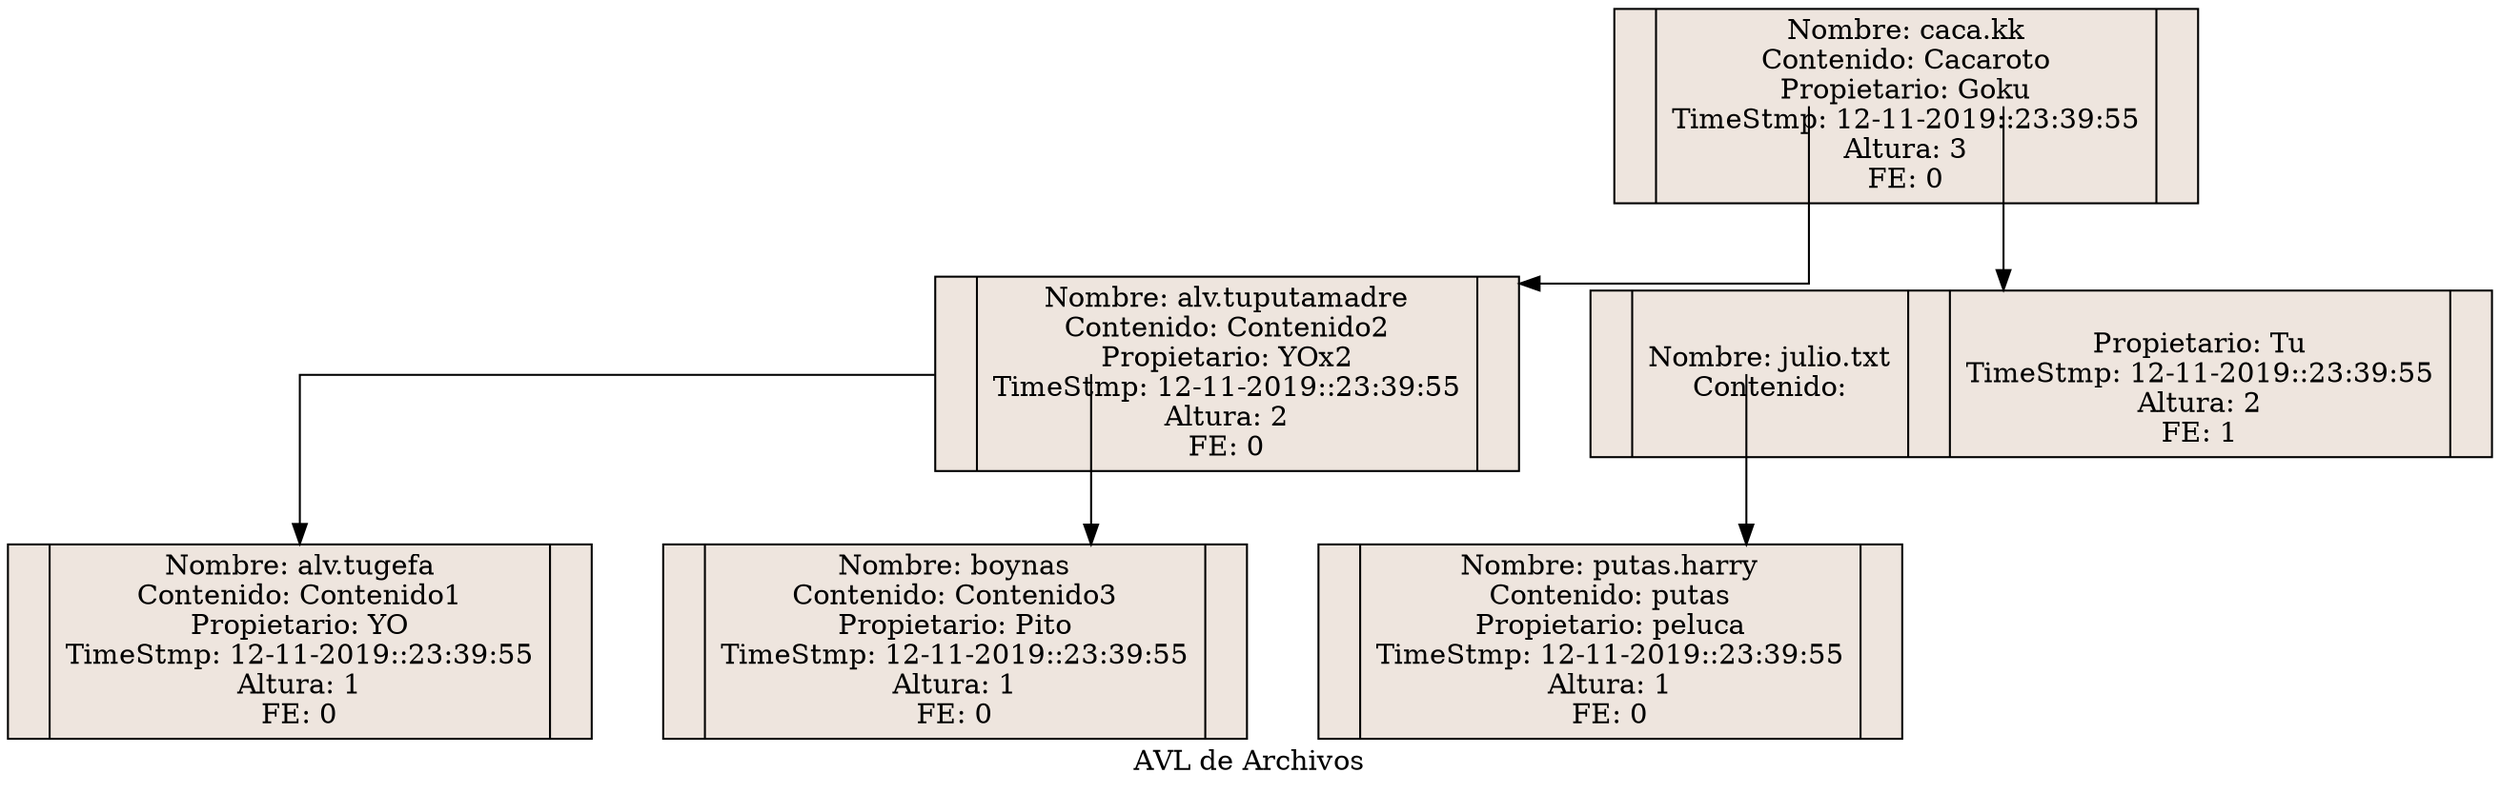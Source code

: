 digraph avl {

	graph[splines=ortho, nodesep=0.5];

	node[shape=record, style=filled, fillcolor=seashell2];

	1289696681[label="<C0>|Nombre: caca.kk\nContenido: Cacaroto\nPropietario: Goku\nTimeStmp: 12-11-2019::23:39:55\nAltura: 3\nFE: 0|<C1>"];
	1285044316[label="<C0>|Nombre: alv.tuputamadre\nContenido: Contenido2\nPropietario: YOx2\nTimeStmp: 12-11-2019::23:39:55\nAltura: 2\nFE: 0|<C1>"];
	1607460018[label="<C0>|Nombre: alv.tugefa\nContenido: Contenido1\nPropietario: YO\nTimeStmp: 12-11-2019::23:39:55\nAltura: 1\nFE: 0|<C1>"];
	1811075214[label="<C0>|Nombre: boynas\nContenido: Contenido3\nPropietario: Pito\nTimeStmp: 12-11-2019::23:39:55\nAltura: 1\nFE: 0|<C1>"];
	1588970020[label="<C0>|Nombre: julio.txt\nContenido: |   |\nPropietario: Tu\nTimeStmp: 12-11-2019::23:39:55\nAltura: 2\nFE: 1|<C1>"];
	1407343478[label="<C0>|Nombre: putas.harry\nContenido: putas\nPropietario: peluca\nTimeStmp: 12-11-2019::23:39:55\nAltura: 1\nFE: 0|<C1>"];



1289696681:C0->1285044316;

1289696681:C0->1588970020;

1285044316:C0->1607460018;

1285044316:C0->1811075214;

1588970020:C0->1407343478;

	label = "AVL de Archivos"}
